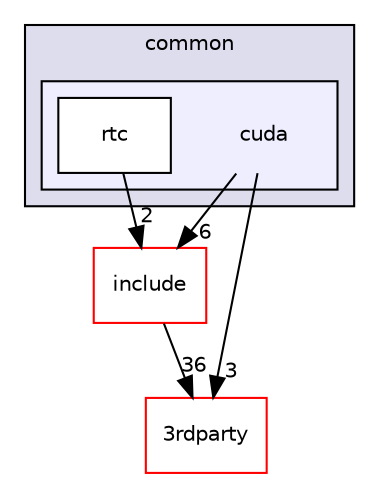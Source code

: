 digraph "/work/mxnet/src/common/cuda" {
  compound=true
  node [ fontsize="10", fontname="Helvetica"];
  edge [ labelfontsize="10", labelfontname="Helvetica"];
  subgraph clusterdir_fdedb0aba14d44ce9d99bc100e026e6a {
    graph [ bgcolor="#ddddee", pencolor="black", label="common" fontname="Helvetica", fontsize="10", URL="dir_fdedb0aba14d44ce9d99bc100e026e6a.html"]
  subgraph clusterdir_5d530576593496167de63f3f304bdbc7 {
    graph [ bgcolor="#eeeeff", pencolor="black", label="" URL="dir_5d530576593496167de63f3f304bdbc7.html"];
    dir_5d530576593496167de63f3f304bdbc7 [shape=plaintext label="cuda"];
    dir_24ef4685085d6522cb17f4d54bfb8994 [shape=box label="rtc" color="black" fillcolor="white" style="filled" URL="dir_24ef4685085d6522cb17f4d54bfb8994.html"];
  }
  }
  dir_d44c64559bbebec7f509842c48db8b23 [shape=box label="include" fillcolor="white" style="filled" color="red" URL="dir_d44c64559bbebec7f509842c48db8b23.html"];
  dir_8cab8f464681f7cc51cee77e79a434cd [shape=box label="3rdparty" fillcolor="white" style="filled" color="red" URL="dir_8cab8f464681f7cc51cee77e79a434cd.html"];
  dir_24ef4685085d6522cb17f4d54bfb8994->dir_d44c64559bbebec7f509842c48db8b23 [headlabel="2", labeldistance=1.5 headhref="dir_000029_000009.html"];
  dir_d44c64559bbebec7f509842c48db8b23->dir_8cab8f464681f7cc51cee77e79a434cd [headlabel="36", labeldistance=1.5 headhref="dir_000009_000000.html"];
  dir_5d530576593496167de63f3f304bdbc7->dir_d44c64559bbebec7f509842c48db8b23 [headlabel="6", labeldistance=1.5 headhref="dir_000025_000009.html"];
  dir_5d530576593496167de63f3f304bdbc7->dir_8cab8f464681f7cc51cee77e79a434cd [headlabel="3", labeldistance=1.5 headhref="dir_000025_000000.html"];
}
